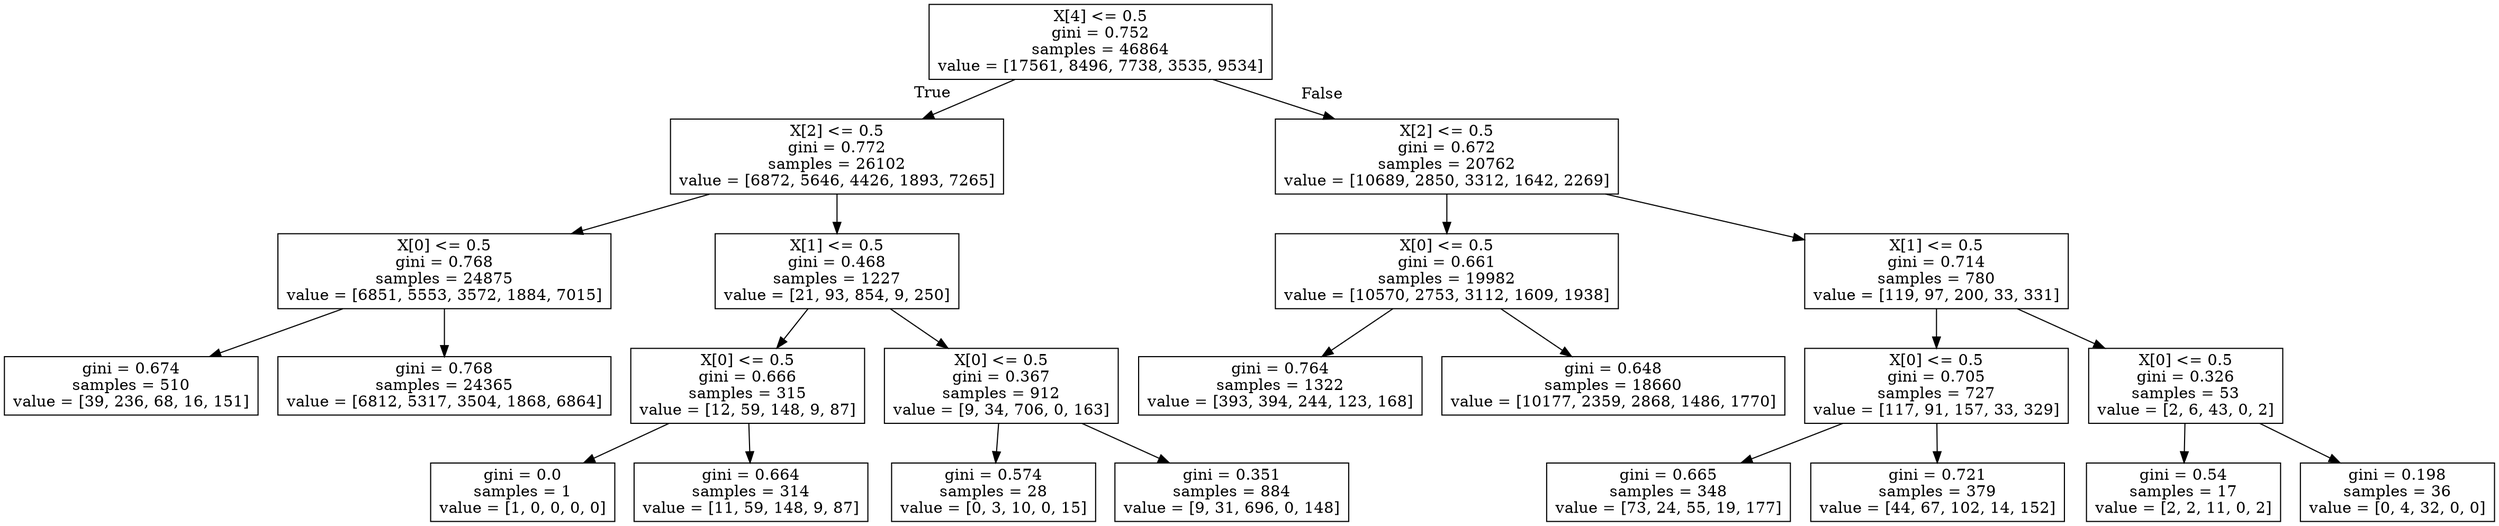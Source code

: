 digraph Tree {
node [shape=box] ;
0 [label="X[4] <= 0.5\ngini = 0.752\nsamples = 46864\nvalue = [17561, 8496, 7738, 3535, 9534]"] ;
1 [label="X[2] <= 0.5\ngini = 0.772\nsamples = 26102\nvalue = [6872, 5646, 4426, 1893, 7265]"] ;
0 -> 1 [labeldistance=2.5, labelangle=45, headlabel="True"] ;
2 [label="X[0] <= 0.5\ngini = 0.768\nsamples = 24875\nvalue = [6851, 5553, 3572, 1884, 7015]"] ;
1 -> 2 ;
3 [label="gini = 0.674\nsamples = 510\nvalue = [39, 236, 68, 16, 151]"] ;
2 -> 3 ;
4 [label="gini = 0.768\nsamples = 24365\nvalue = [6812, 5317, 3504, 1868, 6864]"] ;
2 -> 4 ;
5 [label="X[1] <= 0.5\ngini = 0.468\nsamples = 1227\nvalue = [21, 93, 854, 9, 250]"] ;
1 -> 5 ;
6 [label="X[0] <= 0.5\ngini = 0.666\nsamples = 315\nvalue = [12, 59, 148, 9, 87]"] ;
5 -> 6 ;
7 [label="gini = 0.0\nsamples = 1\nvalue = [1, 0, 0, 0, 0]"] ;
6 -> 7 ;
8 [label="gini = 0.664\nsamples = 314\nvalue = [11, 59, 148, 9, 87]"] ;
6 -> 8 ;
9 [label="X[0] <= 0.5\ngini = 0.367\nsamples = 912\nvalue = [9, 34, 706, 0, 163]"] ;
5 -> 9 ;
10 [label="gini = 0.574\nsamples = 28\nvalue = [0, 3, 10, 0, 15]"] ;
9 -> 10 ;
11 [label="gini = 0.351\nsamples = 884\nvalue = [9, 31, 696, 0, 148]"] ;
9 -> 11 ;
12 [label="X[2] <= 0.5\ngini = 0.672\nsamples = 20762\nvalue = [10689, 2850, 3312, 1642, 2269]"] ;
0 -> 12 [labeldistance=2.5, labelangle=-45, headlabel="False"] ;
13 [label="X[0] <= 0.5\ngini = 0.661\nsamples = 19982\nvalue = [10570, 2753, 3112, 1609, 1938]"] ;
12 -> 13 ;
14 [label="gini = 0.764\nsamples = 1322\nvalue = [393, 394, 244, 123, 168]"] ;
13 -> 14 ;
15 [label="gini = 0.648\nsamples = 18660\nvalue = [10177, 2359, 2868, 1486, 1770]"] ;
13 -> 15 ;
16 [label="X[1] <= 0.5\ngini = 0.714\nsamples = 780\nvalue = [119, 97, 200, 33, 331]"] ;
12 -> 16 ;
17 [label="X[0] <= 0.5\ngini = 0.705\nsamples = 727\nvalue = [117, 91, 157, 33, 329]"] ;
16 -> 17 ;
18 [label="gini = 0.665\nsamples = 348\nvalue = [73, 24, 55, 19, 177]"] ;
17 -> 18 ;
19 [label="gini = 0.721\nsamples = 379\nvalue = [44, 67, 102, 14, 152]"] ;
17 -> 19 ;
20 [label="X[0] <= 0.5\ngini = 0.326\nsamples = 53\nvalue = [2, 6, 43, 0, 2]"] ;
16 -> 20 ;
21 [label="gini = 0.54\nsamples = 17\nvalue = [2, 2, 11, 0, 2]"] ;
20 -> 21 ;
22 [label="gini = 0.198\nsamples = 36\nvalue = [0, 4, 32, 0, 0]"] ;
20 -> 22 ;
}